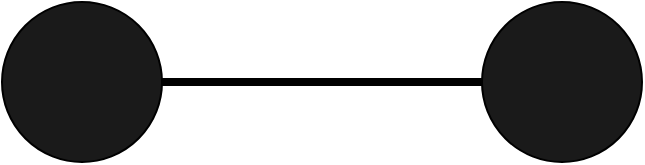 <mxfile version="21.0.6" type="github">
  <diagram name="第 1 页" id="V6sHP6-jasYlH4YhXTFC">
    <mxGraphModel dx="1036" dy="535" grid="1" gridSize="10" guides="1" tooltips="1" connect="1" arrows="1" fold="1" page="1" pageScale="1" pageWidth="827" pageHeight="1169" math="0" shadow="0">
      <root>
        <mxCell id="0" />
        <mxCell id="1" parent="0" />
        <mxCell id="Hvufyz7HJmBMtL_8cbIP-1" value="" style="ellipse;whiteSpace=wrap;html=1;aspect=fixed;fillColor=#1A1A1A;" vertex="1" parent="1">
          <mxGeometry x="350" y="140" width="80" height="80" as="geometry" />
        </mxCell>
        <mxCell id="Hvufyz7HJmBMtL_8cbIP-2" value="" style="endArrow=none;html=1;rounded=0;exitX=1;exitY=0.5;exitDx=0;exitDy=0;strokeWidth=4;" edge="1" parent="1" source="Hvufyz7HJmBMtL_8cbIP-3" target="Hvufyz7HJmBMtL_8cbIP-1">
          <mxGeometry width="50" height="50" relative="1" as="geometry">
            <mxPoint x="390" y="250" as="sourcePoint" />
            <mxPoint x="440" y="200" as="targetPoint" />
          </mxGeometry>
        </mxCell>
        <mxCell id="Hvufyz7HJmBMtL_8cbIP-3" value="" style="ellipse;whiteSpace=wrap;html=1;aspect=fixed;fillColor=#1A1A1A;" vertex="1" parent="1">
          <mxGeometry x="110" y="140" width="80" height="80" as="geometry" />
        </mxCell>
      </root>
    </mxGraphModel>
  </diagram>
</mxfile>
